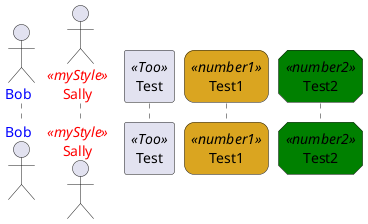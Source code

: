 {
  "sha1": "6s8ym5oh8jjga4gjd5927jgm385omiq",
  "insertion": {
    "when": "2024-05-30T20:48:21.034Z",
    "url": "https://forum.plantuml.net/10877/roundcorner-diagonalcorner-participant-stereotypes-sequence?show=10917#c10917",
    "user": "plantuml@gmail.com"
  }
}
@startuml
skinparam useBetaStyle true
' style enclosure declaration
<style>
    ' scope to sequenceDiagram elements
    sequenceDiagram {   

     ' scope to actor element types
      actor { 
        FontColor Blue 
      }
     
     ' define a new style, using CSS class syntax
     .myStyle {
        FontColor Red
     }

    ' define a new style, using CSS class syntax
     .number1 {
        BackgroundColor #GoldenRod
        RoundCorner 20
        ShowStereotype true
     }

        ' define a new style, using CSS class syntax
     .number2 {
        BackgroundColor  #Green
        DiagonalCorner 9
     }
    }
} 
</style> 

' printed in blue
actor Bob 
' this will now be printed in Red 
actor Sally <<myStyle>>
participant Test <<Too>>
participant Test1 <<number1>>
participant Test2 <<number2>>
@enduml
